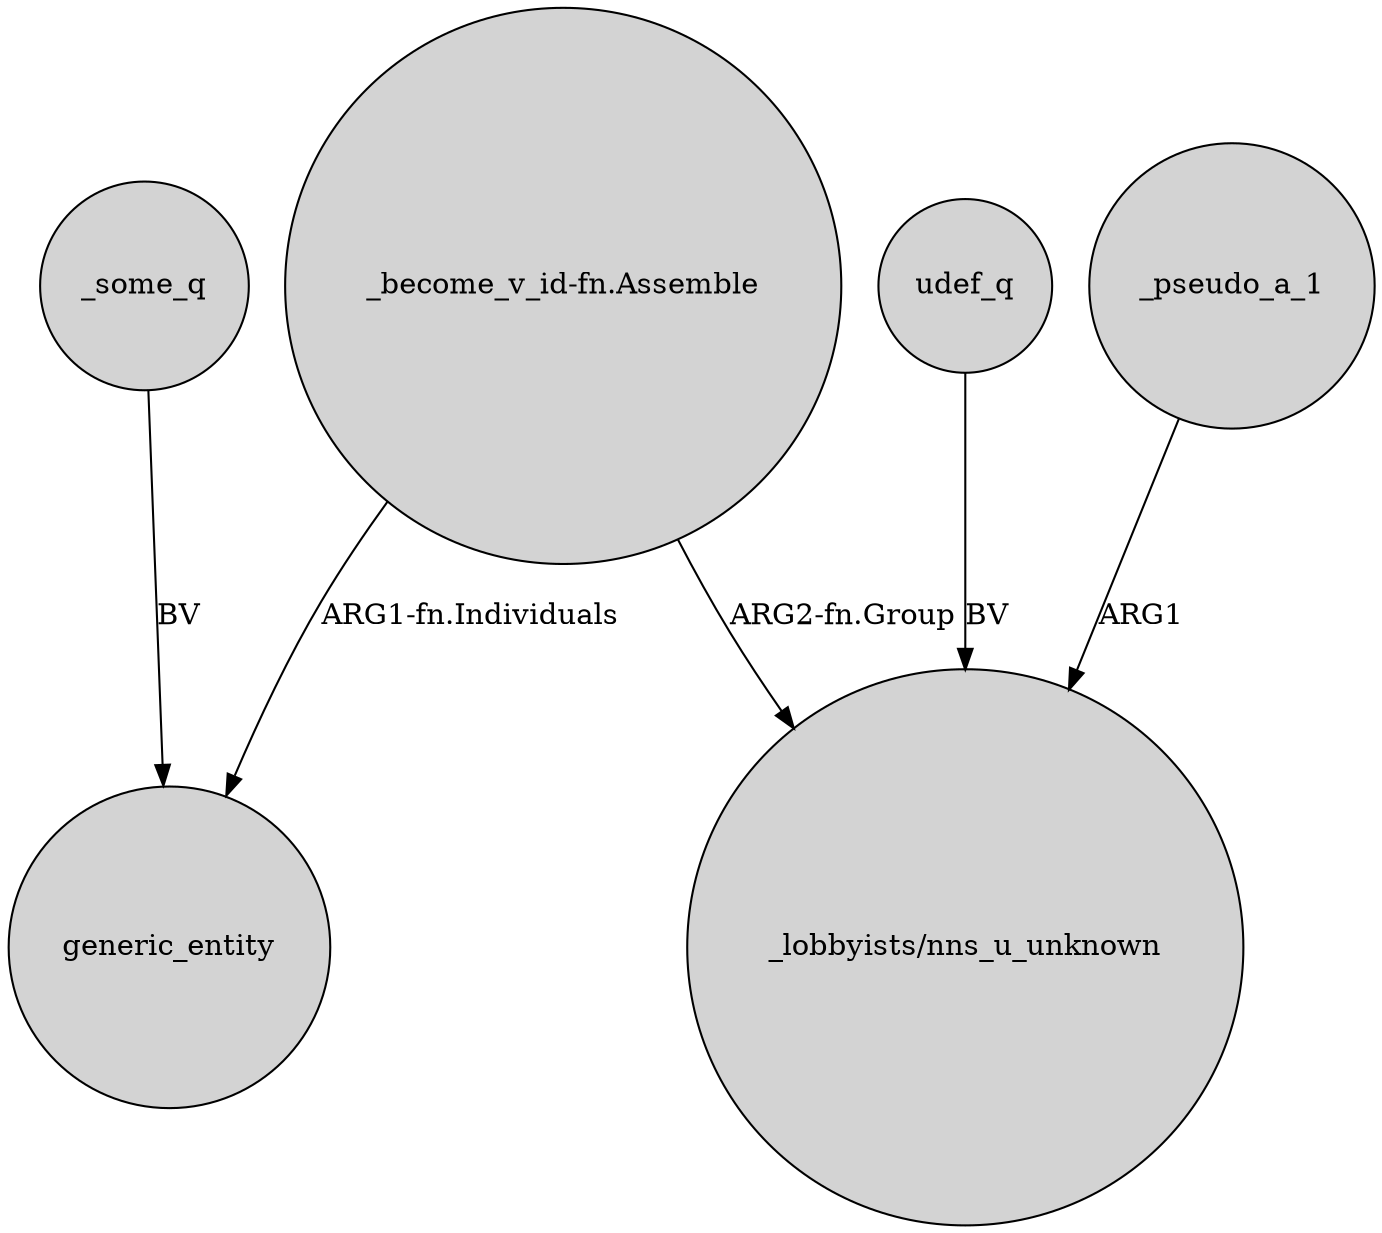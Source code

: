 digraph {
	node [shape=circle style=filled]
	"_become_v_id-fn.Assemble" -> generic_entity [label="ARG1-fn.Individuals"]
	_some_q -> generic_entity [label=BV]
	_pseudo_a_1 -> "_lobbyists/nns_u_unknown" [label=ARG1]
	"_become_v_id-fn.Assemble" -> "_lobbyists/nns_u_unknown" [label="ARG2-fn.Group"]
	udef_q -> "_lobbyists/nns_u_unknown" [label=BV]
}
